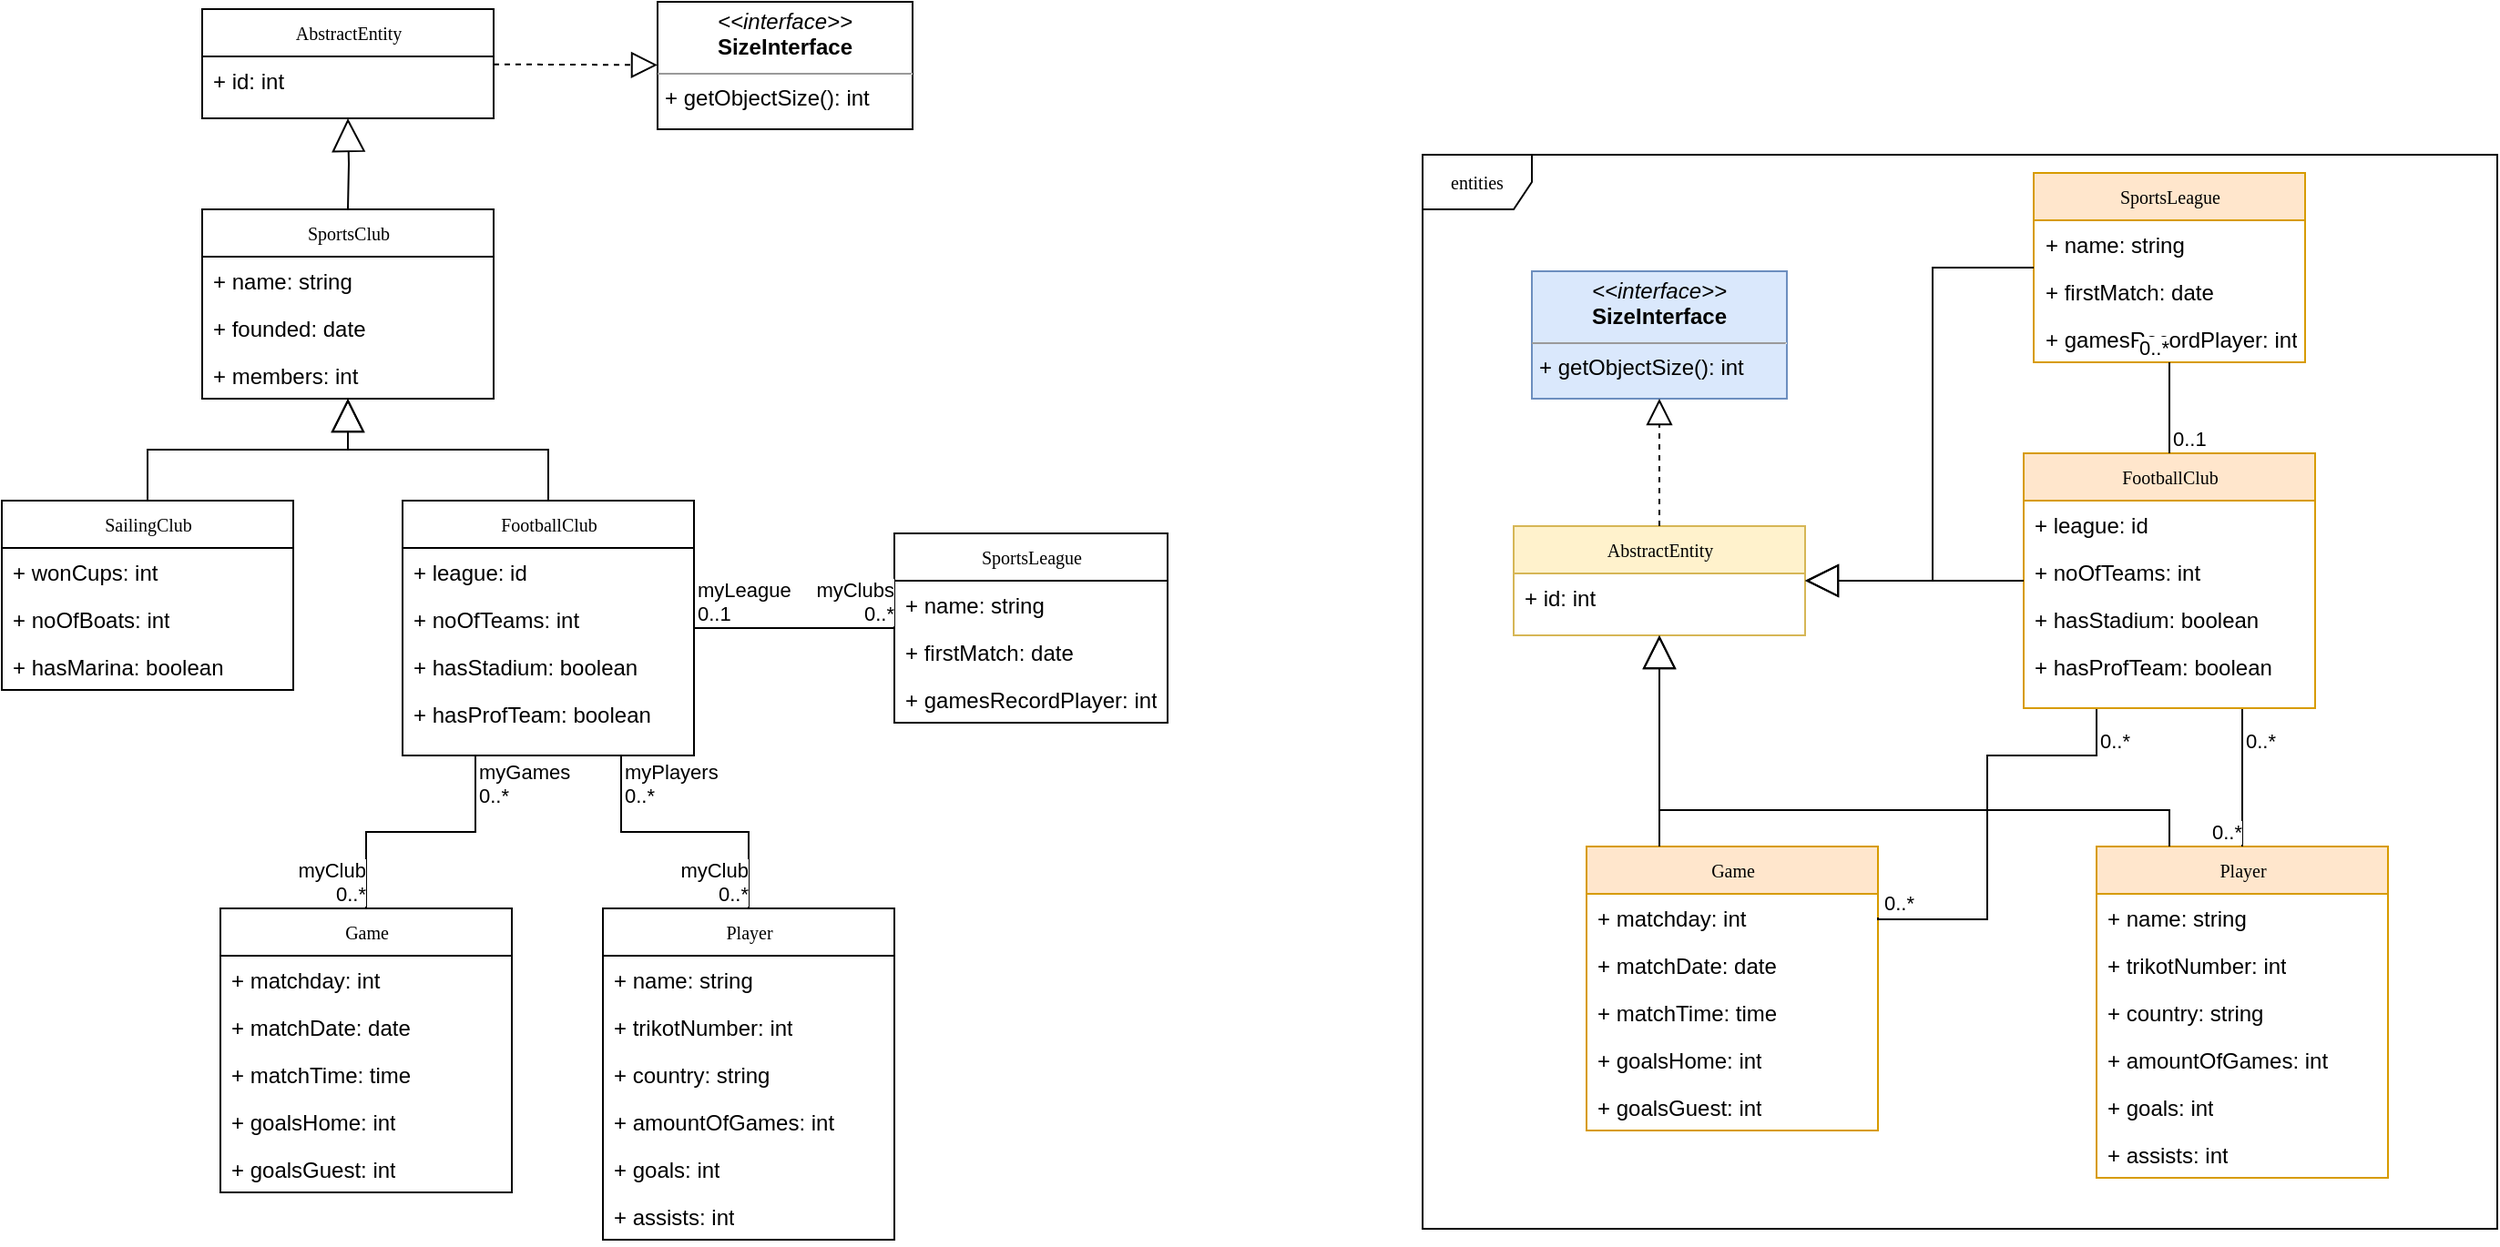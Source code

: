 <mxfile version="24.7.8">
  <diagram id="eZpJPJVczqijv4h0-cJU" name="Example">
    <mxGraphModel dx="1694" dy="1059" grid="1" gridSize="10" guides="1" tooltips="1" connect="1" arrows="1" fold="1" page="1" pageScale="1" pageWidth="850" pageHeight="1100" math="0" shadow="0">
      <root>
        <mxCell id="0" />
        <mxCell id="1" parent="0" />
        <mxCell id="Zxu-TCHFjjhVU_9W_O6T-1" value="SportsClub" style="swimlane;html=1;fontStyle=0;childLayout=stackLayout;horizontal=1;startSize=26;fillColor=none;horizontalStack=0;resizeParent=1;resizeLast=0;collapsible=1;marginBottom=0;swimlaneFillColor=#ffffff;rounded=0;shadow=0;comic=0;labelBackgroundColor=none;strokeWidth=1;fontFamily=Verdana;fontSize=10;align=center;" parent="1" vertex="1">
          <mxGeometry x="330" y="240" width="160" height="104" as="geometry" />
        </mxCell>
        <mxCell id="Zxu-TCHFjjhVU_9W_O6T-2" value="+ name: string" style="text;html=1;strokeColor=none;fillColor=none;align=left;verticalAlign=top;spacingLeft=4;spacingRight=4;whiteSpace=wrap;overflow=hidden;rotatable=0;points=[[0,0.5],[1,0.5]];portConstraint=eastwest;" parent="Zxu-TCHFjjhVU_9W_O6T-1" vertex="1">
          <mxGeometry y="26" width="160" height="26" as="geometry" />
        </mxCell>
        <mxCell id="Zxu-TCHFjjhVU_9W_O6T-3" value="+ founded: date" style="text;html=1;strokeColor=none;fillColor=none;align=left;verticalAlign=top;spacingLeft=4;spacingRight=4;whiteSpace=wrap;overflow=hidden;rotatable=0;points=[[0,0.5],[1,0.5]];portConstraint=eastwest;" parent="Zxu-TCHFjjhVU_9W_O6T-1" vertex="1">
          <mxGeometry y="52" width="160" height="26" as="geometry" />
        </mxCell>
        <mxCell id="Zxu-TCHFjjhVU_9W_O6T-4" value="+ members: int" style="text;html=1;strokeColor=none;fillColor=none;align=left;verticalAlign=top;spacingLeft=4;spacingRight=4;whiteSpace=wrap;overflow=hidden;rotatable=0;points=[[0,0.5],[1,0.5]];portConstraint=eastwest;" parent="Zxu-TCHFjjhVU_9W_O6T-1" vertex="1">
          <mxGeometry y="78" width="160" height="26" as="geometry" />
        </mxCell>
        <mxCell id="Zxu-TCHFjjhVU_9W_O6T-11" value="" style="endArrow=block;endSize=16;endFill=0;html=1;rounded=0;edgeStyle=orthogonalEdgeStyle;" parent="1" source="Zxu-TCHFjjhVU_9W_O6T-5" target="Zxu-TCHFjjhVU_9W_O6T-1" edge="1">
          <mxGeometry width="160" relative="1" as="geometry">
            <mxPoint x="250" y="470" as="sourcePoint" />
            <mxPoint x="410" y="470" as="targetPoint" />
          </mxGeometry>
        </mxCell>
        <mxCell id="Zxu-TCHFjjhVU_9W_O6T-12" value="SailingClub" style="swimlane;html=1;fontStyle=0;childLayout=stackLayout;horizontal=1;startSize=26;fillColor=none;horizontalStack=0;resizeParent=1;resizeLast=0;collapsible=1;marginBottom=0;swimlaneFillColor=#ffffff;rounded=0;shadow=0;comic=0;labelBackgroundColor=none;strokeWidth=1;fontFamily=Verdana;fontSize=10;align=center;" parent="1" vertex="1">
          <mxGeometry x="220" y="400" width="160" height="104" as="geometry" />
        </mxCell>
        <mxCell id="Zxu-TCHFjjhVU_9W_O6T-13" value="+ wonCups: int" style="text;html=1;strokeColor=none;fillColor=none;align=left;verticalAlign=top;spacingLeft=4;spacingRight=4;whiteSpace=wrap;overflow=hidden;rotatable=0;points=[[0,0.5],[1,0.5]];portConstraint=eastwest;" parent="Zxu-TCHFjjhVU_9W_O6T-12" vertex="1">
          <mxGeometry y="26" width="160" height="26" as="geometry" />
        </mxCell>
        <mxCell id="Zxu-TCHFjjhVU_9W_O6T-14" value="+ noOfBoats: int" style="text;html=1;strokeColor=none;fillColor=none;align=left;verticalAlign=top;spacingLeft=4;spacingRight=4;whiteSpace=wrap;overflow=hidden;rotatable=0;points=[[0,0.5],[1,0.5]];portConstraint=eastwest;" parent="Zxu-TCHFjjhVU_9W_O6T-12" vertex="1">
          <mxGeometry y="52" width="160" height="26" as="geometry" />
        </mxCell>
        <mxCell id="Zxu-TCHFjjhVU_9W_O6T-15" value="+ hasMarina: boolean" style="text;html=1;strokeColor=none;fillColor=none;align=left;verticalAlign=top;spacingLeft=4;spacingRight=4;whiteSpace=wrap;overflow=hidden;rotatable=0;points=[[0,0.5],[1,0.5]];portConstraint=eastwest;" parent="Zxu-TCHFjjhVU_9W_O6T-12" vertex="1">
          <mxGeometry y="78" width="160" height="26" as="geometry" />
        </mxCell>
        <mxCell id="Zxu-TCHFjjhVU_9W_O6T-17" value="" style="endArrow=block;endSize=16;endFill=0;html=1;rounded=0;edgeStyle=orthogonalEdgeStyle;exitX=0.5;exitY=0;exitDx=0;exitDy=0;" parent="1" source="Zxu-TCHFjjhVU_9W_O6T-12" target="Zxu-TCHFjjhVU_9W_O6T-1" edge="1">
          <mxGeometry width="160" relative="1" as="geometry">
            <mxPoint x="530" y="410" as="sourcePoint" />
            <mxPoint x="420" y="354" as="targetPoint" />
          </mxGeometry>
        </mxCell>
        <mxCell id="Rw7YRz6bkOUToEOd11BS-1" value="&lt;p style=&quot;margin:0px;margin-top:4px;text-align:center;&quot;&gt;&lt;i&gt;&amp;lt;&amp;lt;interface&amp;gt;&amp;gt;&lt;/i&gt;&lt;br&gt;&lt;b&gt;SizeInterface&lt;/b&gt;&lt;/p&gt;&lt;hr size=&quot;1&quot;&gt;&lt;p style=&quot;margin:0px;margin-left:4px;&quot;&gt;&lt;/p&gt;&lt;p style=&quot;margin:0px;margin-left:4px;&quot;&gt;+ getObjectSize(): int&lt;br&gt;&lt;/p&gt;" style="verticalAlign=top;align=left;overflow=fill;fontSize=12;fontFamily=Helvetica;html=1;rounded=0;shadow=0;comic=0;labelBackgroundColor=none;strokeWidth=1" parent="1" vertex="1">
          <mxGeometry x="580" y="126" width="140" height="70" as="geometry" />
        </mxCell>
        <mxCell id="VZmNT2_GlmXRkG3pnknO-1" value="AbstractEntity" style="swimlane;html=1;fontStyle=0;childLayout=stackLayout;horizontal=1;startSize=26;fillColor=none;horizontalStack=0;resizeParent=1;resizeLast=0;collapsible=1;marginBottom=0;swimlaneFillColor=#ffffff;rounded=0;shadow=0;comic=0;labelBackgroundColor=none;strokeWidth=1;fontFamily=Verdana;fontSize=10;align=center;" parent="1" vertex="1">
          <mxGeometry x="330" y="130" width="160" height="60" as="geometry" />
        </mxCell>
        <mxCell id="VZmNT2_GlmXRkG3pnknO-2" value="+ id: int" style="text;html=1;strokeColor=none;fillColor=none;align=left;verticalAlign=top;spacingLeft=4;spacingRight=4;whiteSpace=wrap;overflow=hidden;rotatable=0;points=[[0,0.5],[1,0.5]];portConstraint=eastwest;" parent="VZmNT2_GlmXRkG3pnknO-1" vertex="1">
          <mxGeometry y="26" width="160" height="26" as="geometry" />
        </mxCell>
        <mxCell id="VZmNT2_GlmXRkG3pnknO-6" value="" style="endArrow=block;endSize=16;endFill=0;html=1;rounded=0;edgeStyle=orthogonalEdgeStyle;" parent="1" target="VZmNT2_GlmXRkG3pnknO-1" edge="1">
          <mxGeometry width="160" relative="1" as="geometry">
            <mxPoint x="410" y="240" as="sourcePoint" />
            <mxPoint x="420" y="354" as="targetPoint" />
          </mxGeometry>
        </mxCell>
        <mxCell id="VZmNT2_GlmXRkG3pnknO-7" value="" style="endArrow=block;dashed=1;endFill=0;endSize=12;html=1;rounded=0;" parent="1" source="VZmNT2_GlmXRkG3pnknO-1" target="Rw7YRz6bkOUToEOd11BS-1" edge="1">
          <mxGeometry width="160" relative="1" as="geometry">
            <mxPoint x="570" y="350" as="sourcePoint" />
            <mxPoint x="730" y="350" as="targetPoint" />
          </mxGeometry>
        </mxCell>
        <mxCell id="VZmNT2_GlmXRkG3pnknO-8" value="SportsLeague" style="swimlane;html=1;fontStyle=0;childLayout=stackLayout;horizontal=1;startSize=26;fillColor=none;horizontalStack=0;resizeParent=1;resizeLast=0;collapsible=1;marginBottom=0;swimlaneFillColor=#ffffff;rounded=0;shadow=0;comic=0;labelBackgroundColor=none;strokeWidth=1;fontFamily=Verdana;fontSize=10;align=center;" parent="1" vertex="1">
          <mxGeometry x="710" y="418" width="150" height="104" as="geometry" />
        </mxCell>
        <mxCell id="VZmNT2_GlmXRkG3pnknO-9" value="+ name: string" style="text;html=1;strokeColor=none;fillColor=none;align=left;verticalAlign=top;spacingLeft=4;spacingRight=4;whiteSpace=wrap;overflow=hidden;rotatable=0;points=[[0,0.5],[1,0.5]];portConstraint=eastwest;" parent="VZmNT2_GlmXRkG3pnknO-8" vertex="1">
          <mxGeometry y="26" width="150" height="26" as="geometry" />
        </mxCell>
        <mxCell id="VZmNT2_GlmXRkG3pnknO-10" value="+ firstMatch: date" style="text;html=1;strokeColor=none;fillColor=none;align=left;verticalAlign=top;spacingLeft=4;spacingRight=4;whiteSpace=wrap;overflow=hidden;rotatable=0;points=[[0,0.5],[1,0.5]];portConstraint=eastwest;" parent="VZmNT2_GlmXRkG3pnknO-8" vertex="1">
          <mxGeometry y="52" width="150" height="26" as="geometry" />
        </mxCell>
        <mxCell id="VZmNT2_GlmXRkG3pnknO-11" value="+ gamesRecordPlayer: int" style="text;html=1;strokeColor=none;fillColor=none;align=left;verticalAlign=top;spacingLeft=4;spacingRight=4;whiteSpace=wrap;overflow=hidden;rotatable=0;points=[[0,0.5],[1,0.5]];portConstraint=eastwest;" parent="VZmNT2_GlmXRkG3pnknO-8" vertex="1">
          <mxGeometry y="78" width="150" height="26" as="geometry" />
        </mxCell>
        <mxCell id="VZmNT2_GlmXRkG3pnknO-12" value="Player" style="swimlane;html=1;fontStyle=0;childLayout=stackLayout;horizontal=1;startSize=26;fillColor=none;horizontalStack=0;resizeParent=1;resizeLast=0;collapsible=1;marginBottom=0;swimlaneFillColor=#ffffff;rounded=0;shadow=0;comic=0;labelBackgroundColor=none;strokeWidth=1;fontFamily=Verdana;fontSize=10;align=center;" parent="1" vertex="1">
          <mxGeometry x="550" y="624" width="160" height="182" as="geometry" />
        </mxCell>
        <mxCell id="VZmNT2_GlmXRkG3pnknO-13" value="+ name: string" style="text;html=1;strokeColor=none;fillColor=none;align=left;verticalAlign=top;spacingLeft=4;spacingRight=4;whiteSpace=wrap;overflow=hidden;rotatable=0;points=[[0,0.5],[1,0.5]];portConstraint=eastwest;" parent="VZmNT2_GlmXRkG3pnknO-12" vertex="1">
          <mxGeometry y="26" width="160" height="26" as="geometry" />
        </mxCell>
        <mxCell id="VZmNT2_GlmXRkG3pnknO-14" value="+ trikotNumber: int" style="text;html=1;strokeColor=none;fillColor=none;align=left;verticalAlign=top;spacingLeft=4;spacingRight=4;whiteSpace=wrap;overflow=hidden;rotatable=0;points=[[0,0.5],[1,0.5]];portConstraint=eastwest;" parent="VZmNT2_GlmXRkG3pnknO-12" vertex="1">
          <mxGeometry y="52" width="160" height="26" as="geometry" />
        </mxCell>
        <mxCell id="VZmNT2_GlmXRkG3pnknO-15" value="+ country: string" style="text;html=1;strokeColor=none;fillColor=none;align=left;verticalAlign=top;spacingLeft=4;spacingRight=4;whiteSpace=wrap;overflow=hidden;rotatable=0;points=[[0,0.5],[1,0.5]];portConstraint=eastwest;" parent="VZmNT2_GlmXRkG3pnknO-12" vertex="1">
          <mxGeometry y="78" width="160" height="26" as="geometry" />
        </mxCell>
        <mxCell id="VZmNT2_GlmXRkG3pnknO-20" value="+ amountOfGames: int" style="text;html=1;strokeColor=none;fillColor=none;align=left;verticalAlign=top;spacingLeft=4;spacingRight=4;whiteSpace=wrap;overflow=hidden;rotatable=0;points=[[0,0.5],[1,0.5]];portConstraint=eastwest;" parent="VZmNT2_GlmXRkG3pnknO-12" vertex="1">
          <mxGeometry y="104" width="160" height="26" as="geometry" />
        </mxCell>
        <mxCell id="VZmNT2_GlmXRkG3pnknO-21" value="+ goals: int" style="text;html=1;strokeColor=none;fillColor=none;align=left;verticalAlign=top;spacingLeft=4;spacingRight=4;whiteSpace=wrap;overflow=hidden;rotatable=0;points=[[0,0.5],[1,0.5]];portConstraint=eastwest;" parent="VZmNT2_GlmXRkG3pnknO-12" vertex="1">
          <mxGeometry y="130" width="160" height="26" as="geometry" />
        </mxCell>
        <mxCell id="VZmNT2_GlmXRkG3pnknO-19" value="+ assists: int" style="text;html=1;strokeColor=none;fillColor=none;align=left;verticalAlign=top;spacingLeft=4;spacingRight=4;whiteSpace=wrap;overflow=hidden;rotatable=0;points=[[0,0.5],[1,0.5]];portConstraint=eastwest;" parent="VZmNT2_GlmXRkG3pnknO-12" vertex="1">
          <mxGeometry y="156" width="160" height="26" as="geometry" />
        </mxCell>
        <mxCell id="VZmNT2_GlmXRkG3pnknO-16" value="" style="endArrow=none;html=1;edgeStyle=orthogonalEdgeStyle;rounded=0;" parent="1" source="Zxu-TCHFjjhVU_9W_O6T-5" target="VZmNT2_GlmXRkG3pnknO-8" edge="1">
          <mxGeometry relative="1" as="geometry">
            <mxPoint x="660" y="570" as="sourcePoint" />
            <mxPoint x="820" y="570" as="targetPoint" />
          </mxGeometry>
        </mxCell>
        <mxCell id="VZmNT2_GlmXRkG3pnknO-17" value="myLeague&lt;br&gt;0..1" style="edgeLabel;resizable=0;html=1;align=left;verticalAlign=bottom;" parent="VZmNT2_GlmXRkG3pnknO-16" connectable="0" vertex="1">
          <mxGeometry x="-1" relative="1" as="geometry" />
        </mxCell>
        <mxCell id="VZmNT2_GlmXRkG3pnknO-18" value="myClubs&lt;br&gt;0..*" style="edgeLabel;resizable=0;html=1;align=right;verticalAlign=bottom;" parent="VZmNT2_GlmXRkG3pnknO-16" connectable="0" vertex="1">
          <mxGeometry x="1" relative="1" as="geometry" />
        </mxCell>
        <mxCell id="VZmNT2_GlmXRkG3pnknO-22" value="" style="endArrow=none;html=1;edgeStyle=orthogonalEdgeStyle;rounded=0;exitX=0.75;exitY=1;exitDx=0;exitDy=0;" parent="1" source="Zxu-TCHFjjhVU_9W_O6T-5" target="VZmNT2_GlmXRkG3pnknO-12" edge="1">
          <mxGeometry relative="1" as="geometry">
            <mxPoint x="620" y="610" as="sourcePoint" />
            <mxPoint x="760" y="610" as="targetPoint" />
          </mxGeometry>
        </mxCell>
        <mxCell id="VZmNT2_GlmXRkG3pnknO-23" value="myPlayers&lt;br&gt;0..*" style="edgeLabel;resizable=0;html=1;align=left;verticalAlign=bottom;" parent="VZmNT2_GlmXRkG3pnknO-22" connectable="0" vertex="1">
          <mxGeometry x="-1" relative="1" as="geometry">
            <mxPoint y="30" as="offset" />
          </mxGeometry>
        </mxCell>
        <mxCell id="VZmNT2_GlmXRkG3pnknO-24" value="myClub&lt;br&gt;0..*" style="edgeLabel;resizable=0;html=1;align=right;verticalAlign=bottom;" parent="VZmNT2_GlmXRkG3pnknO-22" connectable="0" vertex="1">
          <mxGeometry x="1" relative="1" as="geometry" />
        </mxCell>
        <mxCell id="VZmNT2_GlmXRkG3pnknO-25" value="Game" style="swimlane;html=1;fontStyle=0;childLayout=stackLayout;horizontal=1;startSize=26;fillColor=none;horizontalStack=0;resizeParent=1;resizeLast=0;collapsible=1;marginBottom=0;swimlaneFillColor=#ffffff;rounded=0;shadow=0;comic=0;labelBackgroundColor=none;strokeWidth=1;fontFamily=Verdana;fontSize=10;align=center;" parent="1" vertex="1">
          <mxGeometry x="340" y="624" width="160" height="156" as="geometry" />
        </mxCell>
        <mxCell id="VZmNT2_GlmXRkG3pnknO-26" value="+ matchday: int" style="text;html=1;strokeColor=none;fillColor=none;align=left;verticalAlign=top;spacingLeft=4;spacingRight=4;whiteSpace=wrap;overflow=hidden;rotatable=0;points=[[0,0.5],[1,0.5]];portConstraint=eastwest;" parent="VZmNT2_GlmXRkG3pnknO-25" vertex="1">
          <mxGeometry y="26" width="160" height="26" as="geometry" />
        </mxCell>
        <mxCell id="VZmNT2_GlmXRkG3pnknO-27" value="+ matchDate: date" style="text;html=1;strokeColor=none;fillColor=none;align=left;verticalAlign=top;spacingLeft=4;spacingRight=4;whiteSpace=wrap;overflow=hidden;rotatable=0;points=[[0,0.5],[1,0.5]];portConstraint=eastwest;" parent="VZmNT2_GlmXRkG3pnknO-25" vertex="1">
          <mxGeometry y="52" width="160" height="26" as="geometry" />
        </mxCell>
        <mxCell id="VZmNT2_GlmXRkG3pnknO-29" value="+ matchTime: time" style="text;html=1;strokeColor=none;fillColor=none;align=left;verticalAlign=top;spacingLeft=4;spacingRight=4;whiteSpace=wrap;overflow=hidden;rotatable=0;points=[[0,0.5],[1,0.5]];portConstraint=eastwest;" parent="VZmNT2_GlmXRkG3pnknO-25" vertex="1">
          <mxGeometry y="78" width="160" height="26" as="geometry" />
        </mxCell>
        <mxCell id="VZmNT2_GlmXRkG3pnknO-30" value="+ goalsHome: int" style="text;html=1;strokeColor=none;fillColor=none;align=left;verticalAlign=top;spacingLeft=4;spacingRight=4;whiteSpace=wrap;overflow=hidden;rotatable=0;points=[[0,0.5],[1,0.5]];portConstraint=eastwest;" parent="VZmNT2_GlmXRkG3pnknO-25" vertex="1">
          <mxGeometry y="104" width="160" height="26" as="geometry" />
        </mxCell>
        <mxCell id="VZmNT2_GlmXRkG3pnknO-28" value="+ goalsGuest: int" style="text;html=1;strokeColor=none;fillColor=none;align=left;verticalAlign=top;spacingLeft=4;spacingRight=4;whiteSpace=wrap;overflow=hidden;rotatable=0;points=[[0,0.5],[1,0.5]];portConstraint=eastwest;" parent="VZmNT2_GlmXRkG3pnknO-25" vertex="1">
          <mxGeometry y="130" width="160" height="26" as="geometry" />
        </mxCell>
        <mxCell id="VZmNT2_GlmXRkG3pnknO-31" value="" style="endArrow=none;html=1;edgeStyle=orthogonalEdgeStyle;rounded=0;exitX=0.25;exitY=1;exitDx=0;exitDy=0;" parent="1" source="Zxu-TCHFjjhVU_9W_O6T-5" target="VZmNT2_GlmXRkG3pnknO-25" edge="1">
          <mxGeometry relative="1" as="geometry">
            <mxPoint x="530" y="540" as="sourcePoint" />
            <mxPoint x="530" y="650" as="targetPoint" />
          </mxGeometry>
        </mxCell>
        <mxCell id="VZmNT2_GlmXRkG3pnknO-32" value="myGames&lt;br&gt;0..*" style="edgeLabel;resizable=0;html=1;align=left;verticalAlign=bottom;" parent="VZmNT2_GlmXRkG3pnknO-31" connectable="0" vertex="1">
          <mxGeometry x="-1" relative="1" as="geometry">
            <mxPoint y="30" as="offset" />
          </mxGeometry>
        </mxCell>
        <mxCell id="VZmNT2_GlmXRkG3pnknO-33" value="myClub&lt;br&gt;0..*" style="edgeLabel;resizable=0;html=1;align=right;verticalAlign=bottom;" parent="VZmNT2_GlmXRkG3pnknO-31" connectable="0" vertex="1">
          <mxGeometry x="1" relative="1" as="geometry" />
        </mxCell>
        <mxCell id="Zxu-TCHFjjhVU_9W_O6T-5" value="FootballClub" style="swimlane;html=1;fontStyle=0;childLayout=stackLayout;horizontal=1;startSize=26;fillColor=none;horizontalStack=0;resizeParent=1;resizeLast=0;collapsible=1;marginBottom=0;swimlaneFillColor=#ffffff;rounded=0;shadow=0;comic=0;labelBackgroundColor=none;strokeWidth=1;fontFamily=Verdana;fontSize=10;align=center;" parent="1" vertex="1">
          <mxGeometry x="440" y="400" width="160" height="140" as="geometry" />
        </mxCell>
        <mxCell id="Zxu-TCHFjjhVU_9W_O6T-6" value="+ league: id" style="text;html=1;strokeColor=none;fillColor=none;align=left;verticalAlign=top;spacingLeft=4;spacingRight=4;whiteSpace=wrap;overflow=hidden;rotatable=0;points=[[0,0.5],[1,0.5]];portConstraint=eastwest;" parent="Zxu-TCHFjjhVU_9W_O6T-5" vertex="1">
          <mxGeometry y="26" width="160" height="26" as="geometry" />
        </mxCell>
        <mxCell id="Zxu-TCHFjjhVU_9W_O6T-9" value="+ noOfTeams: int" style="text;html=1;strokeColor=none;fillColor=none;align=left;verticalAlign=top;spacingLeft=4;spacingRight=4;whiteSpace=wrap;overflow=hidden;rotatable=0;points=[[0,0.5],[1,0.5]];portConstraint=eastwest;" parent="Zxu-TCHFjjhVU_9W_O6T-5" vertex="1">
          <mxGeometry y="52" width="160" height="26" as="geometry" />
        </mxCell>
        <mxCell id="Zxu-TCHFjjhVU_9W_O6T-16" value="+ hasStadium: boolean" style="text;html=1;strokeColor=none;fillColor=none;align=left;verticalAlign=top;spacingLeft=4;spacingRight=4;whiteSpace=wrap;overflow=hidden;rotatable=0;points=[[0,0.5],[1,0.5]];portConstraint=eastwest;" parent="Zxu-TCHFjjhVU_9W_O6T-5" vertex="1">
          <mxGeometry y="78" width="160" height="26" as="geometry" />
        </mxCell>
        <mxCell id="Zxu-TCHFjjhVU_9W_O6T-10" value="+ hasProfTeam: boolean" style="text;html=1;strokeColor=none;fillColor=none;align=left;verticalAlign=top;spacingLeft=4;spacingRight=4;whiteSpace=wrap;overflow=hidden;rotatable=0;points=[[0,0.5],[1,0.5]];portConstraint=eastwest;" parent="Zxu-TCHFjjhVU_9W_O6T-5" vertex="1">
          <mxGeometry y="104" width="160" height="26" as="geometry" />
        </mxCell>
        <mxCell id="Q0E-r6XH0yL-TIMFn5R--1" value="entities" style="shape=umlFrame;whiteSpace=wrap;html=1;rounded=0;shadow=0;comic=0;labelBackgroundColor=none;strokeWidth=1;fontFamily=Verdana;fontSize=10;align=center;" parent="1" vertex="1">
          <mxGeometry x="1000" y="210" width="590" height="590" as="geometry" />
        </mxCell>
        <mxCell id="Q0E-r6XH0yL-TIMFn5R--2" value="&lt;p style=&quot;margin:0px;margin-top:4px;text-align:center;&quot;&gt;&lt;i&gt;&amp;lt;&amp;lt;interface&amp;gt;&amp;gt;&lt;/i&gt;&lt;br&gt;&lt;b&gt;SizeInterface&lt;/b&gt;&lt;/p&gt;&lt;hr size=&quot;1&quot;&gt;&lt;p style=&quot;margin:0px;margin-left:4px;&quot;&gt;&lt;/p&gt;&lt;p style=&quot;margin:0px;margin-left:4px;&quot;&gt;+ getObjectSize(): int&lt;br&gt;&lt;/p&gt;" style="verticalAlign=top;align=left;overflow=fill;fontSize=12;fontFamily=Helvetica;html=1;rounded=0;shadow=0;comic=0;labelBackgroundColor=none;strokeWidth=1;fillColor=#dae8fc;strokeColor=#6c8ebf;" parent="1" vertex="1">
          <mxGeometry x="1060" y="274" width="140" height="70" as="geometry" />
        </mxCell>
        <mxCell id="Q0E-r6XH0yL-TIMFn5R--3" value="AbstractEntity" style="swimlane;html=1;fontStyle=0;childLayout=stackLayout;horizontal=1;startSize=26;fillColor=#fff2cc;horizontalStack=0;resizeParent=1;resizeLast=0;collapsible=1;marginBottom=0;swimlaneFillColor=#ffffff;rounded=0;shadow=0;comic=0;labelBackgroundColor=none;strokeWidth=1;fontFamily=Verdana;fontSize=10;align=center;strokeColor=#d6b656;" parent="1" vertex="1">
          <mxGeometry x="1050" y="414" width="160" height="60" as="geometry" />
        </mxCell>
        <mxCell id="Q0E-r6XH0yL-TIMFn5R--4" value="+ id: int" style="text;html=1;strokeColor=none;fillColor=none;align=left;verticalAlign=top;spacingLeft=4;spacingRight=4;whiteSpace=wrap;overflow=hidden;rotatable=0;points=[[0,0.5],[1,0.5]];portConstraint=eastwest;" parent="Q0E-r6XH0yL-TIMFn5R--3" vertex="1">
          <mxGeometry y="26" width="160" height="26" as="geometry" />
        </mxCell>
        <mxCell id="Q0E-r6XH0yL-TIMFn5R--5" value="" style="endArrow=block;dashed=1;endFill=0;endSize=12;html=1;rounded=0;" parent="1" source="Q0E-r6XH0yL-TIMFn5R--3" target="Q0E-r6XH0yL-TIMFn5R--2" edge="1">
          <mxGeometry width="160" relative="1" as="geometry">
            <mxPoint x="1370" y="464" as="sourcePoint" />
            <mxPoint x="1530" y="464" as="targetPoint" />
          </mxGeometry>
        </mxCell>
        <mxCell id="Q0E-r6XH0yL-TIMFn5R--6" value="SportsLeague" style="swimlane;html=1;fontStyle=0;childLayout=stackLayout;horizontal=1;startSize=26;fillColor=#ffe6cc;horizontalStack=0;resizeParent=1;resizeLast=0;collapsible=1;marginBottom=0;swimlaneFillColor=#ffffff;rounded=0;shadow=0;comic=0;labelBackgroundColor=none;strokeWidth=1;fontFamily=Verdana;fontSize=10;align=center;strokeColor=#d79b00;" parent="1" vertex="1">
          <mxGeometry x="1335.5" y="220" width="149" height="104" as="geometry" />
        </mxCell>
        <mxCell id="Q0E-r6XH0yL-TIMFn5R--7" value="+ name: string" style="text;html=1;strokeColor=none;fillColor=none;align=left;verticalAlign=top;spacingLeft=4;spacingRight=4;whiteSpace=wrap;overflow=hidden;rotatable=0;points=[[0,0.5],[1,0.5]];portConstraint=eastwest;" parent="Q0E-r6XH0yL-TIMFn5R--6" vertex="1">
          <mxGeometry y="26" width="149" height="26" as="geometry" />
        </mxCell>
        <mxCell id="Q0E-r6XH0yL-TIMFn5R--8" value="+ firstMatch: date" style="text;html=1;strokeColor=none;fillColor=none;align=left;verticalAlign=top;spacingLeft=4;spacingRight=4;whiteSpace=wrap;overflow=hidden;rotatable=0;points=[[0,0.5],[1,0.5]];portConstraint=eastwest;" parent="Q0E-r6XH0yL-TIMFn5R--6" vertex="1">
          <mxGeometry y="52" width="149" height="26" as="geometry" />
        </mxCell>
        <mxCell id="Q0E-r6XH0yL-TIMFn5R--9" value="+ gamesRecordPlayer: int" style="text;html=1;strokeColor=none;fillColor=none;align=left;verticalAlign=top;spacingLeft=4;spacingRight=4;whiteSpace=wrap;overflow=hidden;rotatable=0;points=[[0,0.5],[1,0.5]];portConstraint=eastwest;" parent="Q0E-r6XH0yL-TIMFn5R--6" vertex="1">
          <mxGeometry y="78" width="149" height="26" as="geometry" />
        </mxCell>
        <mxCell id="Q0E-r6XH0yL-TIMFn5R--10" value="Player" style="swimlane;html=1;fontStyle=0;childLayout=stackLayout;horizontal=1;startSize=26;fillColor=#ffe6cc;horizontalStack=0;resizeParent=1;resizeLast=0;collapsible=1;marginBottom=0;swimlaneFillColor=#ffffff;rounded=0;shadow=0;comic=0;labelBackgroundColor=none;strokeWidth=1;fontFamily=Verdana;fontSize=10;align=center;strokeColor=#d79b00;" parent="1" vertex="1">
          <mxGeometry x="1370" y="590" width="160" height="182" as="geometry" />
        </mxCell>
        <mxCell id="Q0E-r6XH0yL-TIMFn5R--11" value="+ name: string" style="text;html=1;strokeColor=none;fillColor=none;align=left;verticalAlign=top;spacingLeft=4;spacingRight=4;whiteSpace=wrap;overflow=hidden;rotatable=0;points=[[0,0.5],[1,0.5]];portConstraint=eastwest;" parent="Q0E-r6XH0yL-TIMFn5R--10" vertex="1">
          <mxGeometry y="26" width="160" height="26" as="geometry" />
        </mxCell>
        <mxCell id="Q0E-r6XH0yL-TIMFn5R--12" value="+ trikotNumber: int" style="text;html=1;strokeColor=none;fillColor=none;align=left;verticalAlign=top;spacingLeft=4;spacingRight=4;whiteSpace=wrap;overflow=hidden;rotatable=0;points=[[0,0.5],[1,0.5]];portConstraint=eastwest;" parent="Q0E-r6XH0yL-TIMFn5R--10" vertex="1">
          <mxGeometry y="52" width="160" height="26" as="geometry" />
        </mxCell>
        <mxCell id="Q0E-r6XH0yL-TIMFn5R--13" value="+ country: string" style="text;html=1;strokeColor=none;fillColor=none;align=left;verticalAlign=top;spacingLeft=4;spacingRight=4;whiteSpace=wrap;overflow=hidden;rotatable=0;points=[[0,0.5],[1,0.5]];portConstraint=eastwest;" parent="Q0E-r6XH0yL-TIMFn5R--10" vertex="1">
          <mxGeometry y="78" width="160" height="26" as="geometry" />
        </mxCell>
        <mxCell id="Q0E-r6XH0yL-TIMFn5R--14" value="+ amountOfGames: int" style="text;html=1;strokeColor=none;fillColor=none;align=left;verticalAlign=top;spacingLeft=4;spacingRight=4;whiteSpace=wrap;overflow=hidden;rotatable=0;points=[[0,0.5],[1,0.5]];portConstraint=eastwest;" parent="Q0E-r6XH0yL-TIMFn5R--10" vertex="1">
          <mxGeometry y="104" width="160" height="26" as="geometry" />
        </mxCell>
        <mxCell id="Q0E-r6XH0yL-TIMFn5R--15" value="+ goals: int" style="text;html=1;strokeColor=none;fillColor=none;align=left;verticalAlign=top;spacingLeft=4;spacingRight=4;whiteSpace=wrap;overflow=hidden;rotatable=0;points=[[0,0.5],[1,0.5]];portConstraint=eastwest;" parent="Q0E-r6XH0yL-TIMFn5R--10" vertex="1">
          <mxGeometry y="130" width="160" height="26" as="geometry" />
        </mxCell>
        <mxCell id="Q0E-r6XH0yL-TIMFn5R--16" value="+ assists: int" style="text;html=1;strokeColor=none;fillColor=none;align=left;verticalAlign=top;spacingLeft=4;spacingRight=4;whiteSpace=wrap;overflow=hidden;rotatable=0;points=[[0,0.5],[1,0.5]];portConstraint=eastwest;" parent="Q0E-r6XH0yL-TIMFn5R--10" vertex="1">
          <mxGeometry y="156" width="160" height="26" as="geometry" />
        </mxCell>
        <mxCell id="Q0E-r6XH0yL-TIMFn5R--19" value="" style="endArrow=none;html=1;edgeStyle=orthogonalEdgeStyle;rounded=0;exitX=0.75;exitY=1;exitDx=0;exitDy=0;" parent="1" source="Q0E-r6XH0yL-TIMFn5R--31" target="Q0E-r6XH0yL-TIMFn5R--10" edge="1">
          <mxGeometry relative="1" as="geometry">
            <mxPoint x="1510" y="584" as="sourcePoint" />
            <mxPoint x="1650" y="584" as="targetPoint" />
          </mxGeometry>
        </mxCell>
        <mxCell id="Q0E-r6XH0yL-TIMFn5R--20" value="0..*" style="edgeLabel;resizable=0;html=1;align=left;verticalAlign=bottom;" parent="Q0E-r6XH0yL-TIMFn5R--19" connectable="0" vertex="1">
          <mxGeometry x="-1" relative="1" as="geometry">
            <mxPoint y="26" as="offset" />
          </mxGeometry>
        </mxCell>
        <mxCell id="Q0E-r6XH0yL-TIMFn5R--21" value="0..*" style="edgeLabel;resizable=0;html=1;align=right;verticalAlign=bottom;" parent="Q0E-r6XH0yL-TIMFn5R--19" connectable="0" vertex="1">
          <mxGeometry x="1" relative="1" as="geometry" />
        </mxCell>
        <mxCell id="Q0E-r6XH0yL-TIMFn5R--22" value="Game" style="swimlane;html=1;fontStyle=0;childLayout=stackLayout;horizontal=1;startSize=26;fillColor=#ffe6cc;horizontalStack=0;resizeParent=1;resizeLast=0;collapsible=1;marginBottom=0;swimlaneFillColor=#ffffff;rounded=0;shadow=0;comic=0;labelBackgroundColor=none;strokeWidth=1;fontFamily=Verdana;fontSize=10;align=center;strokeColor=#d79b00;" parent="1" vertex="1">
          <mxGeometry x="1090" y="590" width="160" height="156" as="geometry" />
        </mxCell>
        <mxCell id="Q0E-r6XH0yL-TIMFn5R--23" value="+ matchday: int" style="text;html=1;strokeColor=none;fillColor=none;align=left;verticalAlign=top;spacingLeft=4;spacingRight=4;whiteSpace=wrap;overflow=hidden;rotatable=0;points=[[0,0.5],[1,0.5]];portConstraint=eastwest;" parent="Q0E-r6XH0yL-TIMFn5R--22" vertex="1">
          <mxGeometry y="26" width="160" height="26" as="geometry" />
        </mxCell>
        <mxCell id="Q0E-r6XH0yL-TIMFn5R--24" value="+ matchDate: date" style="text;html=1;strokeColor=none;fillColor=none;align=left;verticalAlign=top;spacingLeft=4;spacingRight=4;whiteSpace=wrap;overflow=hidden;rotatable=0;points=[[0,0.5],[1,0.5]];portConstraint=eastwest;" parent="Q0E-r6XH0yL-TIMFn5R--22" vertex="1">
          <mxGeometry y="52" width="160" height="26" as="geometry" />
        </mxCell>
        <mxCell id="Q0E-r6XH0yL-TIMFn5R--25" value="+ matchTime: time" style="text;html=1;strokeColor=none;fillColor=none;align=left;verticalAlign=top;spacingLeft=4;spacingRight=4;whiteSpace=wrap;overflow=hidden;rotatable=0;points=[[0,0.5],[1,0.5]];portConstraint=eastwest;" parent="Q0E-r6XH0yL-TIMFn5R--22" vertex="1">
          <mxGeometry y="78" width="160" height="26" as="geometry" />
        </mxCell>
        <mxCell id="Q0E-r6XH0yL-TIMFn5R--26" value="+ goalsHome: int" style="text;html=1;strokeColor=none;fillColor=none;align=left;verticalAlign=top;spacingLeft=4;spacingRight=4;whiteSpace=wrap;overflow=hidden;rotatable=0;points=[[0,0.5],[1,0.5]];portConstraint=eastwest;" parent="Q0E-r6XH0yL-TIMFn5R--22" vertex="1">
          <mxGeometry y="104" width="160" height="26" as="geometry" />
        </mxCell>
        <mxCell id="Q0E-r6XH0yL-TIMFn5R--27" value="+ goalsGuest: int" style="text;html=1;strokeColor=none;fillColor=none;align=left;verticalAlign=top;spacingLeft=4;spacingRight=4;whiteSpace=wrap;overflow=hidden;rotatable=0;points=[[0,0.5],[1,0.5]];portConstraint=eastwest;" parent="Q0E-r6XH0yL-TIMFn5R--22" vertex="1">
          <mxGeometry y="130" width="160" height="26" as="geometry" />
        </mxCell>
        <mxCell id="Q0E-r6XH0yL-TIMFn5R--28" value="" style="endArrow=none;html=1;edgeStyle=orthogonalEdgeStyle;rounded=0;exitX=0.25;exitY=1;exitDx=0;exitDy=0;entryX=1;entryY=0.5;entryDx=0;entryDy=0;" parent="1" source="Q0E-r6XH0yL-TIMFn5R--31" target="Q0E-r6XH0yL-TIMFn5R--23" edge="1">
          <mxGeometry relative="1" as="geometry">
            <mxPoint x="1420" y="514" as="sourcePoint" />
            <mxPoint x="1420" y="624" as="targetPoint" />
            <Array as="points">
              <mxPoint x="1370" y="540" />
              <mxPoint x="1310" y="540" />
              <mxPoint x="1310" y="630" />
              <mxPoint x="1250" y="630" />
            </Array>
          </mxGeometry>
        </mxCell>
        <mxCell id="Q0E-r6XH0yL-TIMFn5R--29" value="0..*" style="edgeLabel;resizable=0;html=1;align=left;verticalAlign=bottom;" parent="Q0E-r6XH0yL-TIMFn5R--28" connectable="0" vertex="1">
          <mxGeometry x="-1" relative="1" as="geometry">
            <mxPoint y="26" as="offset" />
          </mxGeometry>
        </mxCell>
        <mxCell id="Q0E-r6XH0yL-TIMFn5R--30" value="0..*" style="edgeLabel;resizable=0;html=1;align=right;verticalAlign=bottom;" parent="Q0E-r6XH0yL-TIMFn5R--28" connectable="0" vertex="1">
          <mxGeometry x="1" relative="1" as="geometry">
            <mxPoint x="20" as="offset" />
          </mxGeometry>
        </mxCell>
        <mxCell id="Q0E-r6XH0yL-TIMFn5R--31" value="FootballClub" style="swimlane;html=1;fontStyle=0;childLayout=stackLayout;horizontal=1;startSize=26;fillColor=#ffe6cc;horizontalStack=0;resizeParent=1;resizeLast=0;collapsible=1;marginBottom=0;swimlaneFillColor=#ffffff;rounded=0;shadow=0;comic=0;labelBackgroundColor=none;strokeWidth=1;fontFamily=Verdana;fontSize=10;align=center;strokeColor=#d79b00;" parent="1" vertex="1">
          <mxGeometry x="1330" y="374" width="160" height="140" as="geometry" />
        </mxCell>
        <mxCell id="Q0E-r6XH0yL-TIMFn5R--32" value="+ league: id" style="text;html=1;strokeColor=none;fillColor=none;align=left;verticalAlign=top;spacingLeft=4;spacingRight=4;whiteSpace=wrap;overflow=hidden;rotatable=0;points=[[0,0.5],[1,0.5]];portConstraint=eastwest;" parent="Q0E-r6XH0yL-TIMFn5R--31" vertex="1">
          <mxGeometry y="26" width="160" height="26" as="geometry" />
        </mxCell>
        <mxCell id="Q0E-r6XH0yL-TIMFn5R--33" value="+ noOfTeams: int" style="text;html=1;strokeColor=none;fillColor=none;align=left;verticalAlign=top;spacingLeft=4;spacingRight=4;whiteSpace=wrap;overflow=hidden;rotatable=0;points=[[0,0.5],[1,0.5]];portConstraint=eastwest;" parent="Q0E-r6XH0yL-TIMFn5R--31" vertex="1">
          <mxGeometry y="52" width="160" height="26" as="geometry" />
        </mxCell>
        <mxCell id="Q0E-r6XH0yL-TIMFn5R--34" value="+ hasStadium: boolean" style="text;html=1;strokeColor=none;fillColor=none;align=left;verticalAlign=top;spacingLeft=4;spacingRight=4;whiteSpace=wrap;overflow=hidden;rotatable=0;points=[[0,0.5],[1,0.5]];portConstraint=eastwest;" parent="Q0E-r6XH0yL-TIMFn5R--31" vertex="1">
          <mxGeometry y="78" width="160" height="26" as="geometry" />
        </mxCell>
        <mxCell id="Q0E-r6XH0yL-TIMFn5R--35" value="+ hasProfTeam: boolean" style="text;html=1;strokeColor=none;fillColor=none;align=left;verticalAlign=top;spacingLeft=4;spacingRight=4;whiteSpace=wrap;overflow=hidden;rotatable=0;points=[[0,0.5],[1,0.5]];portConstraint=eastwest;" parent="Q0E-r6XH0yL-TIMFn5R--31" vertex="1">
          <mxGeometry y="104" width="160" height="26" as="geometry" />
        </mxCell>
        <mxCell id="Q0E-r6XH0yL-TIMFn5R--36" value="" style="endArrow=none;html=1;edgeStyle=orthogonalEdgeStyle;rounded=0;" parent="1" source="Q0E-r6XH0yL-TIMFn5R--31" target="Q0E-r6XH0yL-TIMFn5R--6" edge="1">
          <mxGeometry relative="1" as="geometry">
            <mxPoint x="1475" y="460" as="sourcePoint" />
            <mxPoint x="1615" y="460" as="targetPoint" />
          </mxGeometry>
        </mxCell>
        <mxCell id="Q0E-r6XH0yL-TIMFn5R--37" value="0..1" style="edgeLabel;resizable=0;html=1;align=left;verticalAlign=bottom;" parent="Q0E-r6XH0yL-TIMFn5R--36" connectable="0" vertex="1">
          <mxGeometry x="-1" relative="1" as="geometry" />
        </mxCell>
        <mxCell id="Q0E-r6XH0yL-TIMFn5R--38" value="0..*" style="edgeLabel;resizable=0;html=1;align=right;verticalAlign=bottom;" parent="Q0E-r6XH0yL-TIMFn5R--36" connectable="0" vertex="1">
          <mxGeometry x="1" relative="1" as="geometry" />
        </mxCell>
        <mxCell id="Q0E-r6XH0yL-TIMFn5R--39" value="" style="endArrow=block;endSize=16;endFill=0;html=1;rounded=0;edgeStyle=orthogonalEdgeStyle;" parent="1" source="Q0E-r6XH0yL-TIMFn5R--31" target="Q0E-r6XH0yL-TIMFn5R--3" edge="1">
          <mxGeometry width="160" relative="1" as="geometry">
            <mxPoint x="1165" y="360" as="sourcePoint" />
            <mxPoint x="1055" y="304" as="targetPoint" />
          </mxGeometry>
        </mxCell>
        <mxCell id="kA-awJ8gpnhUGuPuTM6L-1" value="" style="endArrow=block;endSize=16;endFill=0;html=1;rounded=0;edgeStyle=orthogonalEdgeStyle;" edge="1" parent="1" source="Q0E-r6XH0yL-TIMFn5R--6" target="Q0E-r6XH0yL-TIMFn5R--3">
          <mxGeometry width="160" relative="1" as="geometry">
            <mxPoint x="1340" y="454" as="sourcePoint" />
            <mxPoint x="1220" y="454" as="targetPoint" />
            <Array as="points">
              <mxPoint x="1280" y="272" />
              <mxPoint x="1280" y="444" />
            </Array>
          </mxGeometry>
        </mxCell>
        <mxCell id="kA-awJ8gpnhUGuPuTM6L-2" value="" style="endArrow=block;endSize=16;endFill=0;html=1;rounded=0;edgeStyle=orthogonalEdgeStyle;exitX=0.25;exitY=0;exitDx=0;exitDy=0;" edge="1" parent="1" source="Q0E-r6XH0yL-TIMFn5R--22" target="Q0E-r6XH0yL-TIMFn5R--3">
          <mxGeometry width="160" relative="1" as="geometry">
            <mxPoint x="1350" y="464" as="sourcePoint" />
            <mxPoint x="1230" y="464" as="targetPoint" />
          </mxGeometry>
        </mxCell>
        <mxCell id="kA-awJ8gpnhUGuPuTM6L-3" value="" style="endArrow=block;endSize=16;endFill=0;html=1;rounded=0;edgeStyle=orthogonalEdgeStyle;exitX=0.25;exitY=0;exitDx=0;exitDy=0;" edge="1" parent="1" source="Q0E-r6XH0yL-TIMFn5R--10" target="Q0E-r6XH0yL-TIMFn5R--3">
          <mxGeometry width="160" relative="1" as="geometry">
            <mxPoint x="1360" y="474" as="sourcePoint" />
            <mxPoint x="1240" y="474" as="targetPoint" />
            <Array as="points">
              <mxPoint x="1410" y="570" />
              <mxPoint x="1130" y="570" />
            </Array>
          </mxGeometry>
        </mxCell>
      </root>
    </mxGraphModel>
  </diagram>
</mxfile>
